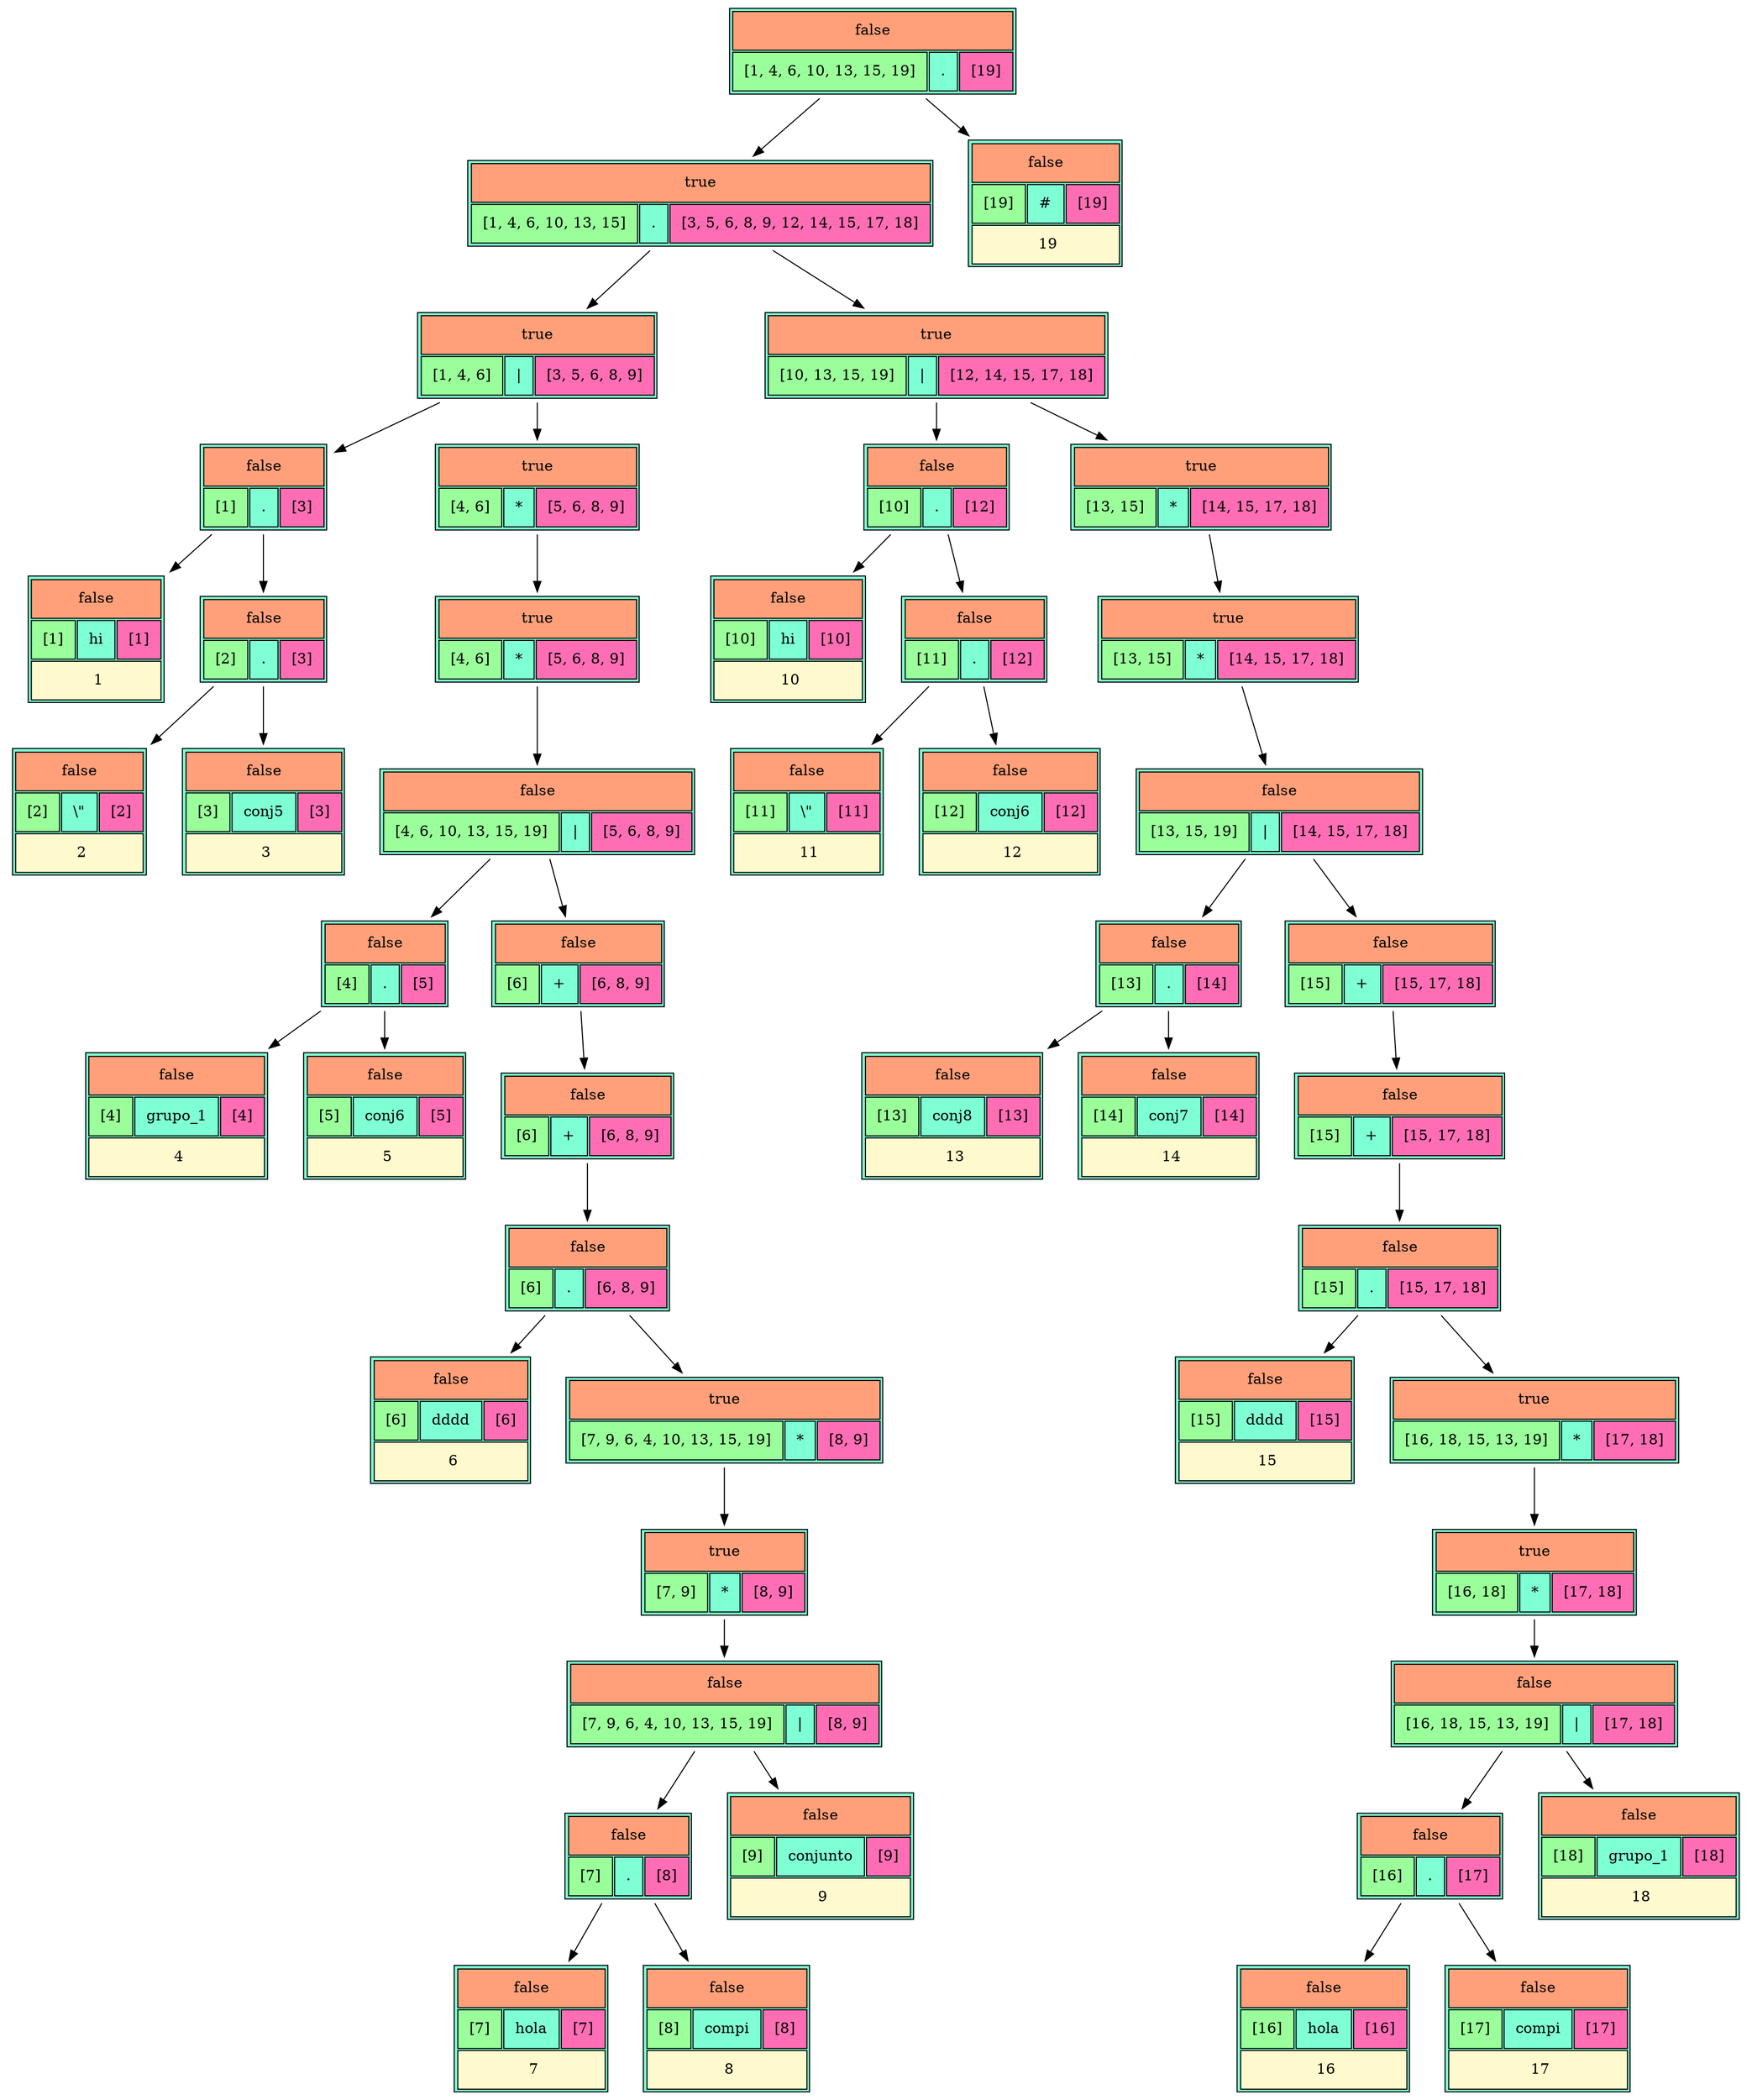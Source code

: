 digraph G { 
N1[shape = none label=<
 <TABLE bgcolor = "aquamarine1" border= "1" cellspacing="2" cellpadding="10" >
 <TR>
 <TD colspan="3" bgcolor="lightsalmon">false</TD>
 </TR>
 <TR>
<TD bgcolor="palegreen1">[1, 4, 6, 10, 13, 15, 19]</TD>
<TD>.</TD>
<TD bgcolor = "hotpink1">[19]</TD>
</TR>
</TABLE>>];N2[shape = none label=<
 <TABLE bgcolor = "aquamarine1" border= "1" cellspacing="2" cellpadding="10" >
 <TR>
 <TD colspan="3" bgcolor="lightsalmon">true</TD>
 </TR>
 <TR>
<TD bgcolor="palegreen1">[1, 4, 6, 10, 13, 15]</TD>
<TD>.</TD>
<TD bgcolor = "hotpink1">[3, 5, 6, 8, 9, 12, 14, 15, 17, 18]</TD>
</TR>
</TABLE>>];N1 -> N2;
N3[shape = none label=<
 <TABLE bgcolor = "aquamarine1" border= "1" cellspacing="2" cellpadding="10" >
 <TR>
 <TD colspan="3" bgcolor="lightsalmon">true</TD>
 </TR>
 <TR>
<TD bgcolor="palegreen1">[1, 4, 6]</TD>
<TD>|</TD>
<TD bgcolor = "hotpink1">[3, 5, 6, 8, 9]</TD>
</TR>
</TABLE>>];N2 -> N3;
N4[shape = none label=<
 <TABLE bgcolor = "aquamarine1" border= "1" cellspacing="2" cellpadding="10" >
 <TR>
 <TD colspan="3" bgcolor="lightsalmon">false</TD>
 </TR>
 <TR>
<TD bgcolor="palegreen1">[1]</TD>
<TD>.</TD>
<TD bgcolor = "hotpink1">[3]</TD>
</TR>
</TABLE>>];N3 -> N4;
N5[shape = none label=<
 <TABLE bgcolor = "aquamarine1" border= "1" cellspacing="2" cellpadding="10" >
 <TR>
 <TD colspan="3" bgcolor="lightsalmon">false</TD>
 </TR>
 <TR>
<TD bgcolor="palegreen1">[1]</TD>
<TD>hi</TD>
<TD bgcolor = "hotpink1">[1]</TD>
</TR>
 <TR>
<TD colspan="3" bgcolor="lemonchiffon1"> 1</TD>
</TR>
</TABLE>>];N4 -> N5;
N6[shape = none label=<
 <TABLE bgcolor = "aquamarine1" border= "1" cellspacing="2" cellpadding="10" >
 <TR>
 <TD colspan="3" bgcolor="lightsalmon">false</TD>
 </TR>
 <TR>
<TD bgcolor="palegreen1">[2]</TD>
<TD>.</TD>
<TD bgcolor = "hotpink1">[3]</TD>
</TR>
</TABLE>>];N4 -> N6;
N7[shape = none label=<
 <TABLE bgcolor = "aquamarine1" border= "1" cellspacing="2" cellpadding="10" >
 <TR>
 <TD colspan="3" bgcolor="lightsalmon">false</TD>
 </TR>
 <TR>
<TD bgcolor="palegreen1">[2]</TD>
<TD>\"</TD>
<TD bgcolor = "hotpink1">[2]</TD>
</TR>
 <TR>
<TD colspan="3" bgcolor="lemonchiffon1"> 2</TD>
</TR>
</TABLE>>];N6 -> N7;
N8[shape = none label=<
 <TABLE bgcolor = "aquamarine1" border= "1" cellspacing="2" cellpadding="10" >
 <TR>
 <TD colspan="3" bgcolor="lightsalmon">false</TD>
 </TR>
 <TR>
<TD bgcolor="palegreen1">[3]</TD>
<TD>conj5</TD>
<TD bgcolor = "hotpink1">[3]</TD>
</TR>
 <TR>
<TD colspan="3" bgcolor="lemonchiffon1"> 3</TD>
</TR>
</TABLE>>];N6 -> N8;
N9[shape = none label=<
 <TABLE bgcolor = "aquamarine1" border= "1" cellspacing="2" cellpadding="10" >
 <TR>
 <TD colspan="3" bgcolor="lightsalmon">true</TD>
 </TR>
 <TR>
<TD bgcolor="palegreen1">[4, 6]</TD>
<TD>*</TD>
<TD bgcolor = "hotpink1">[5, 6, 8, 9]</TD>
</TR>
</TABLE>>];N3 -> N9;
N10[shape = none label=<
 <TABLE bgcolor = "aquamarine1" border= "1" cellspacing="2" cellpadding="10" >
 <TR>
 <TD colspan="3" bgcolor="lightsalmon">true</TD>
 </TR>
 <TR>
<TD bgcolor="palegreen1">[4, 6]</TD>
<TD>*</TD>
<TD bgcolor = "hotpink1">[5, 6, 8, 9]</TD>
</TR>
</TABLE>>];N9 -> N10;
N11[shape = none label=<
 <TABLE bgcolor = "aquamarine1" border= "1" cellspacing="2" cellpadding="10" >
 <TR>
 <TD colspan="3" bgcolor="lightsalmon">false</TD>
 </TR>
 <TR>
<TD bgcolor="palegreen1">[4, 6, 10, 13, 15, 19]</TD>
<TD>|</TD>
<TD bgcolor = "hotpink1">[5, 6, 8, 9]</TD>
</TR>
</TABLE>>];N10 -> N11;
N12[shape = none label=<
 <TABLE bgcolor = "aquamarine1" border= "1" cellspacing="2" cellpadding="10" >
 <TR>
 <TD colspan="3" bgcolor="lightsalmon">false</TD>
 </TR>
 <TR>
<TD bgcolor="palegreen1">[4]</TD>
<TD>.</TD>
<TD bgcolor = "hotpink1">[5]</TD>
</TR>
</TABLE>>];N11 -> N12;
N13[shape = none label=<
 <TABLE bgcolor = "aquamarine1" border= "1" cellspacing="2" cellpadding="10" >
 <TR>
 <TD colspan="3" bgcolor="lightsalmon">false</TD>
 </TR>
 <TR>
<TD bgcolor="palegreen1">[4]</TD>
<TD>grupo_1</TD>
<TD bgcolor = "hotpink1">[4]</TD>
</TR>
 <TR>
<TD colspan="3" bgcolor="lemonchiffon1"> 4</TD>
</TR>
</TABLE>>];N12 -> N13;
N14[shape = none label=<
 <TABLE bgcolor = "aquamarine1" border= "1" cellspacing="2" cellpadding="10" >
 <TR>
 <TD colspan="3" bgcolor="lightsalmon">false</TD>
 </TR>
 <TR>
<TD bgcolor="palegreen1">[5]</TD>
<TD>conj6</TD>
<TD bgcolor = "hotpink1">[5]</TD>
</TR>
 <TR>
<TD colspan="3" bgcolor="lemonchiffon1"> 5</TD>
</TR>
</TABLE>>];N12 -> N14;
N15[shape = none label=<
 <TABLE bgcolor = "aquamarine1" border= "1" cellspacing="2" cellpadding="10" >
 <TR>
 <TD colspan="3" bgcolor="lightsalmon">false</TD>
 </TR>
 <TR>
<TD bgcolor="palegreen1">[6]</TD>
<TD>+</TD>
<TD bgcolor = "hotpink1">[6, 8, 9]</TD>
</TR>
</TABLE>>];N11 -> N15;
N16[shape = none label=<
 <TABLE bgcolor = "aquamarine1" border= "1" cellspacing="2" cellpadding="10" >
 <TR>
 <TD colspan="3" bgcolor="lightsalmon">false</TD>
 </TR>
 <TR>
<TD bgcolor="palegreen1">[6]</TD>
<TD>+</TD>
<TD bgcolor = "hotpink1">[6, 8, 9]</TD>
</TR>
</TABLE>>];N15 -> N16;
N17[shape = none label=<
 <TABLE bgcolor = "aquamarine1" border= "1" cellspacing="2" cellpadding="10" >
 <TR>
 <TD colspan="3" bgcolor="lightsalmon">false</TD>
 </TR>
 <TR>
<TD bgcolor="palegreen1">[6]</TD>
<TD>.</TD>
<TD bgcolor = "hotpink1">[6, 8, 9]</TD>
</TR>
</TABLE>>];N16 -> N17;
N18[shape = none label=<
 <TABLE bgcolor = "aquamarine1" border= "1" cellspacing="2" cellpadding="10" >
 <TR>
 <TD colspan="3" bgcolor="lightsalmon">false</TD>
 </TR>
 <TR>
<TD bgcolor="palegreen1">[6]</TD>
<TD>dddd</TD>
<TD bgcolor = "hotpink1">[6]</TD>
</TR>
 <TR>
<TD colspan="3" bgcolor="lemonchiffon1"> 6</TD>
</TR>
</TABLE>>];N17 -> N18;
N19[shape = none label=<
 <TABLE bgcolor = "aquamarine1" border= "1" cellspacing="2" cellpadding="10" >
 <TR>
 <TD colspan="3" bgcolor="lightsalmon">true</TD>
 </TR>
 <TR>
<TD bgcolor="palegreen1">[7, 9, 6, 4, 10, 13, 15, 19]</TD>
<TD>*</TD>
<TD bgcolor = "hotpink1">[8, 9]</TD>
</TR>
</TABLE>>];N17 -> N19;
N20[shape = none label=<
 <TABLE bgcolor = "aquamarine1" border= "1" cellspacing="2" cellpadding="10" >
 <TR>
 <TD colspan="3" bgcolor="lightsalmon">true</TD>
 </TR>
 <TR>
<TD bgcolor="palegreen1">[7, 9]</TD>
<TD>*</TD>
<TD bgcolor = "hotpink1">[8, 9]</TD>
</TR>
</TABLE>>];N19 -> N20;
N21[shape = none label=<
 <TABLE bgcolor = "aquamarine1" border= "1" cellspacing="2" cellpadding="10" >
 <TR>
 <TD colspan="3" bgcolor="lightsalmon">false</TD>
 </TR>
 <TR>
<TD bgcolor="palegreen1">[7, 9, 6, 4, 10, 13, 15, 19]</TD>
<TD>|</TD>
<TD bgcolor = "hotpink1">[8, 9]</TD>
</TR>
</TABLE>>];N20 -> N21;
N22[shape = none label=<
 <TABLE bgcolor = "aquamarine1" border= "1" cellspacing="2" cellpadding="10" >
 <TR>
 <TD colspan="3" bgcolor="lightsalmon">false</TD>
 </TR>
 <TR>
<TD bgcolor="palegreen1">[7]</TD>
<TD>.</TD>
<TD bgcolor = "hotpink1">[8]</TD>
</TR>
</TABLE>>];N21 -> N22;
N23[shape = none label=<
 <TABLE bgcolor = "aquamarine1" border= "1" cellspacing="2" cellpadding="10" >
 <TR>
 <TD colspan="3" bgcolor="lightsalmon">false</TD>
 </TR>
 <TR>
<TD bgcolor="palegreen1">[7]</TD>
<TD>hola</TD>
<TD bgcolor = "hotpink1">[7]</TD>
</TR>
 <TR>
<TD colspan="3" bgcolor="lemonchiffon1"> 7</TD>
</TR>
</TABLE>>];N22 -> N23;
N24[shape = none label=<
 <TABLE bgcolor = "aquamarine1" border= "1" cellspacing="2" cellpadding="10" >
 <TR>
 <TD colspan="3" bgcolor="lightsalmon">false</TD>
 </TR>
 <TR>
<TD bgcolor="palegreen1">[8]</TD>
<TD>compi</TD>
<TD bgcolor = "hotpink1">[8]</TD>
</TR>
 <TR>
<TD colspan="3" bgcolor="lemonchiffon1"> 8</TD>
</TR>
</TABLE>>];N22 -> N24;
N25[shape = none label=<
 <TABLE bgcolor = "aquamarine1" border= "1" cellspacing="2" cellpadding="10" >
 <TR>
 <TD colspan="3" bgcolor="lightsalmon">false</TD>
 </TR>
 <TR>
<TD bgcolor="palegreen1">[9]</TD>
<TD>conjunto</TD>
<TD bgcolor = "hotpink1">[9]</TD>
</TR>
 <TR>
<TD colspan="3" bgcolor="lemonchiffon1"> 9</TD>
</TR>
</TABLE>>];N21 -> N25;
N26[shape = none label=<
 <TABLE bgcolor = "aquamarine1" border= "1" cellspacing="2" cellpadding="10" >
 <TR>
 <TD colspan="3" bgcolor="lightsalmon">true</TD>
 </TR>
 <TR>
<TD bgcolor="palegreen1">[10, 13, 15, 19]</TD>
<TD>|</TD>
<TD bgcolor = "hotpink1">[12, 14, 15, 17, 18]</TD>
</TR>
</TABLE>>];N2 -> N26;
N27[shape = none label=<
 <TABLE bgcolor = "aquamarine1" border= "1" cellspacing="2" cellpadding="10" >
 <TR>
 <TD colspan="3" bgcolor="lightsalmon">false</TD>
 </TR>
 <TR>
<TD bgcolor="palegreen1">[10]</TD>
<TD>.</TD>
<TD bgcolor = "hotpink1">[12]</TD>
</TR>
</TABLE>>];N26 -> N27;
N28[shape = none label=<
 <TABLE bgcolor = "aquamarine1" border= "1" cellspacing="2" cellpadding="10" >
 <TR>
 <TD colspan="3" bgcolor="lightsalmon">false</TD>
 </TR>
 <TR>
<TD bgcolor="palegreen1">[10]</TD>
<TD>hi</TD>
<TD bgcolor = "hotpink1">[10]</TD>
</TR>
 <TR>
<TD colspan="3" bgcolor="lemonchiffon1"> 10</TD>
</TR>
</TABLE>>];N27 -> N28;
N29[shape = none label=<
 <TABLE bgcolor = "aquamarine1" border= "1" cellspacing="2" cellpadding="10" >
 <TR>
 <TD colspan="3" bgcolor="lightsalmon">false</TD>
 </TR>
 <TR>
<TD bgcolor="palegreen1">[11]</TD>
<TD>.</TD>
<TD bgcolor = "hotpink1">[12]</TD>
</TR>
</TABLE>>];N27 -> N29;
N30[shape = none label=<
 <TABLE bgcolor = "aquamarine1" border= "1" cellspacing="2" cellpadding="10" >
 <TR>
 <TD colspan="3" bgcolor="lightsalmon">false</TD>
 </TR>
 <TR>
<TD bgcolor="palegreen1">[11]</TD>
<TD>\"</TD>
<TD bgcolor = "hotpink1">[11]</TD>
</TR>
 <TR>
<TD colspan="3" bgcolor="lemonchiffon1"> 11</TD>
</TR>
</TABLE>>];N29 -> N30;
N31[shape = none label=<
 <TABLE bgcolor = "aquamarine1" border= "1" cellspacing="2" cellpadding="10" >
 <TR>
 <TD colspan="3" bgcolor="lightsalmon">false</TD>
 </TR>
 <TR>
<TD bgcolor="palegreen1">[12]</TD>
<TD>conj6</TD>
<TD bgcolor = "hotpink1">[12]</TD>
</TR>
 <TR>
<TD colspan="3" bgcolor="lemonchiffon1"> 12</TD>
</TR>
</TABLE>>];N29 -> N31;
N32[shape = none label=<
 <TABLE bgcolor = "aquamarine1" border= "1" cellspacing="2" cellpadding="10" >
 <TR>
 <TD colspan="3" bgcolor="lightsalmon">true</TD>
 </TR>
 <TR>
<TD bgcolor="palegreen1">[13, 15]</TD>
<TD>*</TD>
<TD bgcolor = "hotpink1">[14, 15, 17, 18]</TD>
</TR>
</TABLE>>];N26 -> N32;
N33[shape = none label=<
 <TABLE bgcolor = "aquamarine1" border= "1" cellspacing="2" cellpadding="10" >
 <TR>
 <TD colspan="3" bgcolor="lightsalmon">true</TD>
 </TR>
 <TR>
<TD bgcolor="palegreen1">[13, 15]</TD>
<TD>*</TD>
<TD bgcolor = "hotpink1">[14, 15, 17, 18]</TD>
</TR>
</TABLE>>];N32 -> N33;
N34[shape = none label=<
 <TABLE bgcolor = "aquamarine1" border= "1" cellspacing="2" cellpadding="10" >
 <TR>
 <TD colspan="3" bgcolor="lightsalmon">false</TD>
 </TR>
 <TR>
<TD bgcolor="palegreen1">[13, 15, 19]</TD>
<TD>|</TD>
<TD bgcolor = "hotpink1">[14, 15, 17, 18]</TD>
</TR>
</TABLE>>];N33 -> N34;
N35[shape = none label=<
 <TABLE bgcolor = "aquamarine1" border= "1" cellspacing="2" cellpadding="10" >
 <TR>
 <TD colspan="3" bgcolor="lightsalmon">false</TD>
 </TR>
 <TR>
<TD bgcolor="palegreen1">[13]</TD>
<TD>.</TD>
<TD bgcolor = "hotpink1">[14]</TD>
</TR>
</TABLE>>];N34 -> N35;
N36[shape = none label=<
 <TABLE bgcolor = "aquamarine1" border= "1" cellspacing="2" cellpadding="10" >
 <TR>
 <TD colspan="3" bgcolor="lightsalmon">false</TD>
 </TR>
 <TR>
<TD bgcolor="palegreen1">[13]</TD>
<TD>conj8</TD>
<TD bgcolor = "hotpink1">[13]</TD>
</TR>
 <TR>
<TD colspan="3" bgcolor="lemonchiffon1"> 13</TD>
</TR>
</TABLE>>];N35 -> N36;
N37[shape = none label=<
 <TABLE bgcolor = "aquamarine1" border= "1" cellspacing="2" cellpadding="10" >
 <TR>
 <TD colspan="3" bgcolor="lightsalmon">false</TD>
 </TR>
 <TR>
<TD bgcolor="palegreen1">[14]</TD>
<TD>conj7</TD>
<TD bgcolor = "hotpink1">[14]</TD>
</TR>
 <TR>
<TD colspan="3" bgcolor="lemonchiffon1"> 14</TD>
</TR>
</TABLE>>];N35 -> N37;
N38[shape = none label=<
 <TABLE bgcolor = "aquamarine1" border= "1" cellspacing="2" cellpadding="10" >
 <TR>
 <TD colspan="3" bgcolor="lightsalmon">false</TD>
 </TR>
 <TR>
<TD bgcolor="palegreen1">[15]</TD>
<TD>+</TD>
<TD bgcolor = "hotpink1">[15, 17, 18]</TD>
</TR>
</TABLE>>];N34 -> N38;
N39[shape = none label=<
 <TABLE bgcolor = "aquamarine1" border= "1" cellspacing="2" cellpadding="10" >
 <TR>
 <TD colspan="3" bgcolor="lightsalmon">false</TD>
 </TR>
 <TR>
<TD bgcolor="palegreen1">[15]</TD>
<TD>+</TD>
<TD bgcolor = "hotpink1">[15, 17, 18]</TD>
</TR>
</TABLE>>];N38 -> N39;
N40[shape = none label=<
 <TABLE bgcolor = "aquamarine1" border= "1" cellspacing="2" cellpadding="10" >
 <TR>
 <TD colspan="3" bgcolor="lightsalmon">false</TD>
 </TR>
 <TR>
<TD bgcolor="palegreen1">[15]</TD>
<TD>.</TD>
<TD bgcolor = "hotpink1">[15, 17, 18]</TD>
</TR>
</TABLE>>];N39 -> N40;
N41[shape = none label=<
 <TABLE bgcolor = "aquamarine1" border= "1" cellspacing="2" cellpadding="10" >
 <TR>
 <TD colspan="3" bgcolor="lightsalmon">false</TD>
 </TR>
 <TR>
<TD bgcolor="palegreen1">[15]</TD>
<TD>dddd</TD>
<TD bgcolor = "hotpink1">[15]</TD>
</TR>
 <TR>
<TD colspan="3" bgcolor="lemonchiffon1"> 15</TD>
</TR>
</TABLE>>];N40 -> N41;
N42[shape = none label=<
 <TABLE bgcolor = "aquamarine1" border= "1" cellspacing="2" cellpadding="10" >
 <TR>
 <TD colspan="3" bgcolor="lightsalmon">true</TD>
 </TR>
 <TR>
<TD bgcolor="palegreen1">[16, 18, 15, 13, 19]</TD>
<TD>*</TD>
<TD bgcolor = "hotpink1">[17, 18]</TD>
</TR>
</TABLE>>];N40 -> N42;
N43[shape = none label=<
 <TABLE bgcolor = "aquamarine1" border= "1" cellspacing="2" cellpadding="10" >
 <TR>
 <TD colspan="3" bgcolor="lightsalmon">true</TD>
 </TR>
 <TR>
<TD bgcolor="palegreen1">[16, 18]</TD>
<TD>*</TD>
<TD bgcolor = "hotpink1">[17, 18]</TD>
</TR>
</TABLE>>];N42 -> N43;
N44[shape = none label=<
 <TABLE bgcolor = "aquamarine1" border= "1" cellspacing="2" cellpadding="10" >
 <TR>
 <TD colspan="3" bgcolor="lightsalmon">false</TD>
 </TR>
 <TR>
<TD bgcolor="palegreen1">[16, 18, 15, 13, 19]</TD>
<TD>|</TD>
<TD bgcolor = "hotpink1">[17, 18]</TD>
</TR>
</TABLE>>];N43 -> N44;
N45[shape = none label=<
 <TABLE bgcolor = "aquamarine1" border= "1" cellspacing="2" cellpadding="10" >
 <TR>
 <TD colspan="3" bgcolor="lightsalmon">false</TD>
 </TR>
 <TR>
<TD bgcolor="palegreen1">[16]</TD>
<TD>.</TD>
<TD bgcolor = "hotpink1">[17]</TD>
</TR>
</TABLE>>];N44 -> N45;
N46[shape = none label=<
 <TABLE bgcolor = "aquamarine1" border= "1" cellspacing="2" cellpadding="10" >
 <TR>
 <TD colspan="3" bgcolor="lightsalmon">false</TD>
 </TR>
 <TR>
<TD bgcolor="palegreen1">[16]</TD>
<TD>hola</TD>
<TD bgcolor = "hotpink1">[16]</TD>
</TR>
 <TR>
<TD colspan="3" bgcolor="lemonchiffon1"> 16</TD>
</TR>
</TABLE>>];N45 -> N46;
N47[shape = none label=<
 <TABLE bgcolor = "aquamarine1" border= "1" cellspacing="2" cellpadding="10" >
 <TR>
 <TD colspan="3" bgcolor="lightsalmon">false</TD>
 </TR>
 <TR>
<TD bgcolor="palegreen1">[17]</TD>
<TD>compi</TD>
<TD bgcolor = "hotpink1">[17]</TD>
</TR>
 <TR>
<TD colspan="3" bgcolor="lemonchiffon1"> 17</TD>
</TR>
</TABLE>>];N45 -> N47;
N48[shape = none label=<
 <TABLE bgcolor = "aquamarine1" border= "1" cellspacing="2" cellpadding="10" >
 <TR>
 <TD colspan="3" bgcolor="lightsalmon">false</TD>
 </TR>
 <TR>
<TD bgcolor="palegreen1">[18]</TD>
<TD>grupo_1</TD>
<TD bgcolor = "hotpink1">[18]</TD>
</TR>
 <TR>
<TD colspan="3" bgcolor="lemonchiffon1"> 18</TD>
</TR>
</TABLE>>];N44 -> N48;
N49[shape = none label=<
 <TABLE bgcolor = "aquamarine1" border= "1" cellspacing="2" cellpadding="10" >
 <TR>
 <TD colspan="3" bgcolor="lightsalmon">false</TD>
 </TR>
 <TR>
<TD bgcolor="palegreen1">[19]</TD>
<TD>#</TD>
<TD bgcolor = "hotpink1">[19]</TD>
</TR>
 <TR>
<TD colspan="3" bgcolor="lemonchiffon1"> 19</TD>
</TR>
</TABLE>>];N1 -> N49;

 }
